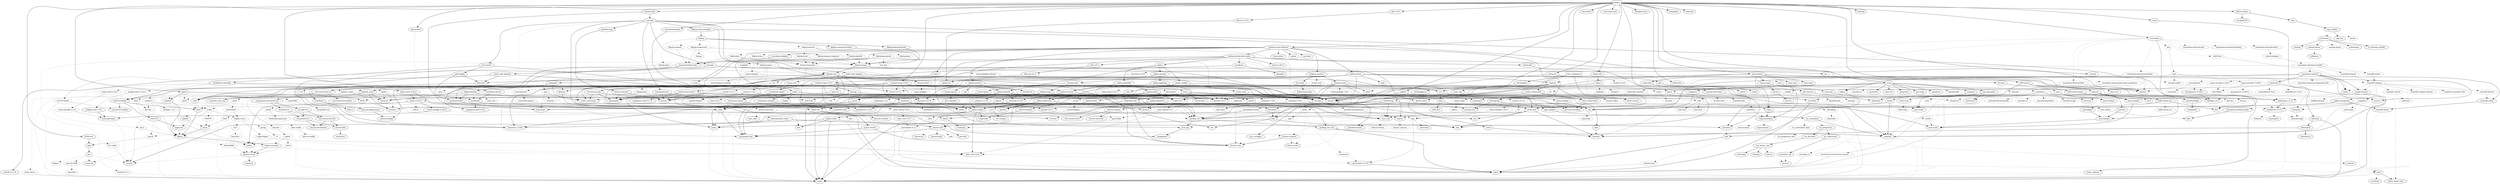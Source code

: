 digraph {
    0 [ label = "hermes" shape = box]
    1 [ label = "test_component" shape = box]
    2 [ label = "anyhow" ]
    3 [ label = "bip32" ]
    4 [ label = "bip39" ]
    5 [ label = "blake2b_simd" ]
    6 [ label = "blosc-src" ]
    7 [ label = "build-info" ]
    8 [ label = "cardano-blockchain-types" ]
    9 [ label = "cardano-chain-follower" ]
    10 [ label = "catalyst-types 0.0.6" ]
    11 [ label = "chrono" ]
    12 [ label = "chrono-tz" ]
    13 [ label = "clap" ]
    14 [ label = "console" ]
    15 [ label = "coset" ]
    16 [ label = "crossbeam-queue" ]
    17 [ label = "dashmap" ]
    18 [ label = "derive_more" ]
    19 [ label = "dirs 6.0.0" ]
    20 [ label = "ed25519-bip32" ]
    21 [ label = "ed25519-dalek" ]
    22 [ label = "hdf5-metno" ]
    23 [ label = "hermes-ipfs" ]
    24 [ label = "hex" ]
    25 [ label = "hex-literal" ]
    26 [ label = "hmac" ]
    27 [ label = "http-body-util" ]
    28 [ label = "hyper" ]
    29 [ label = "hyper-util" ]
    30 [ label = "iana-time-zone" ]
    31 [ label = "jsonschema" ]
    32 [ label = "keyed-lock" ]
    33 [ label = "libsqlite3-sys" ]
    34 [ label = "libtest-mimic" ]
    35 [ label = "num-traits" ]
    36 [ label = "num_cpus" ]
    37 [ label = "once_cell" ]
    38 [ label = "orx-concurrent-vec" ]
    39 [ label = "pbkdf2" ]
    40 [ label = "rand 0.9.2" ]
    41 [ label = "regex" ]
    42 [ label = "reqwest" ]
    43 [ label = "rustls 0.23.31" ]
    44 [ label = "rusty_ulid" ]
    45 [ label = "saffron" ]
    46 [ label = "serde" ]
    47 [ label = "serde_json" ]
    48 [ label = "sha2" ]
    49 [ label = "stringzilla" ]
    50 [ label = "temp-dir" ]
    51 [ label = "thiserror 2.0.16" ]
    52 [ label = "tokio" ]
    53 [ label = "tokio-rustls 0.26.2" ]
    54 [ label = "tracing" ]
    55 [ label = "tracing-subscriber" ]
    56 [ label = "traitreg" ]
    57 [ label = "url" ]
    58 [ label = "usvg" ]
    59 [ label = "uuid" ]
    60 [ label = "wasmtime" ]
    61 [ label = "webpki-roots 1.0.2" ]
    62 [ label = "x509-cert" ]
    63 [ label = "wit-bindgen" ]
    64 [ label = "bs58" ]
    65 [ label = "k256" style = dashed]
    66 [ label = "rand_core 0.6.4" ]
    67 [ label = "ripemd" ]
    68 [ label = "secp256k1" style = dashed]
    69 [ label = "subtle" ]
    70 [ label = "zeroize" ]
    71 [ label = "bitcoin_hashes" ]
    72 [ label = "unicode-normalization" style = dashed]
    73 [ label = "arrayref" ]
    74 [ label = "arrayvec" ]
    75 [ label = "constant_time_eq" ]
    76 [ label = "libz-sys" style = dashed]
    77 [ label = "lz4-sys" style = dashed]
    78 [ label = "zstd-sys" ]
    79 [ label = "bincode" style = dashed]
    80 [ label = "build-info-common" style = dashed]
    81 [ label = "catalyst-types 0.0.5" ]
    82 [ label = "cbork-utils" ]
    83 [ label = "dirs 5.0.1" ]
    84 [ label = "minicbor" ]
    85 [ label = "num-bigint" ]
    86 [ label = "ouroboros" ]
    87 [ label = "pallas" ]
    88 [ label = "strum 0.26.3" ]
    89 [ label = "cpu-time" ]
    90 [ label = "crossbeam-channel" ]
    91 [ label = "crossbeam-epoch" ]
    92 [ label = "crossbeam-skiplist" ]
    93 [ label = "futures" ]
    94 [ label = "hickory-resolver" ]
    95 [ label = "http" ]
    96 [ label = "humantime" ]
    97 [ label = "memx" ]
    98 [ label = "mithril-client" ]
    99 [ label = "moka" ]
    100 [ label = "pallas-crypto" ]
    101 [ label = "pallas-hardano" ]
    102 [ label = "rayon" ]
    103 [ label = "tar" ]
    104 [ label = "thiserror 1.0.69" ]
    105 [ label = "tracing-log" ]
    106 [ label = "ureq" ]
    107 [ label = "zstd" ]
    108 [ label = "base64-url" ]
    109 [ label = "fluent-uri" ]
    110 [ label = "strum 0.27.2" ]
    111 [ label = "phf" ]
    112 [ label = "clap_builder" ]
    113 [ label = "libc" ]
    114 [ label = "unicode-width" style = dashed]
    115 [ label = "ciborium" ]
    116 [ label = "ciborium-io" ]
    117 [ label = "crossbeam-utils" ]
    118 [ label = "cfg-if" ]
    119 [ label = "hashbrown 0.14.5" ]
    120 [ label = "lock_api" ]
    121 [ label = "parking_lot_core" ]
    122 [ label = "dirs-sys 0.5.0" ]
    123 [ label = "cryptoxide" ]
    124 [ label = "curve25519-dalek" ]
    125 [ label = "ed25519" ]
    126 [ label = "bitflags 2.9.3" ]
    127 [ label = "hdf5-metno-sys" ]
    128 [ label = "hdf5-metno-types" ]
    129 [ label = "lazy_static" ]
    130 [ label = "ndarray" ]
    131 [ label = "ipld-core" ]
    132 [ label = "rust-ipfs" ]
    133 [ label = "digest" ]
    134 [ label = "bytes" ]
    135 [ label = "futures-core" ]
    136 [ label = "http-body" ]
    137 [ label = "pin-project-lite" ]
    138 [ label = "atomic-waker" style = dashed]
    139 [ label = "futures-channel" ]
    140 [ label = "h2" style = dashed]
    141 [ label = "httparse" style = dashed]
    142 [ label = "httpdate" style = dashed]
    143 [ label = "itoa" ]
    144 [ label = "pin-utils" ]
    145 [ label = "smallvec" ]
    146 [ label = "want" style = dashed]
    147 [ label = "base64 0.22.1" ]
    148 [ label = "futures-util" ]
    149 [ label = "ipnet" ]
    150 [ label = "percent-encoding" ]
    151 [ label = "socket2 0.6.0" style = dashed]
    152 [ label = "tower-service" ]
    153 [ label = "ahash" ]
    154 [ label = "bytecount" ]
    155 [ label = "email_address" ]
    156 [ label = "fancy-regex" ]
    157 [ label = "fraction" ]
    158 [ label = "idna" ]
    159 [ label = "num-cmp" ]
    160 [ label = "referencing" ]
    161 [ label = "regex-syntax" ]
    162 [ label = "uuid-simd" ]
    163 [ label = "parking_lot" ]
    164 [ label = "anstream" ]
    165 [ label = "anstyle" ]
    166 [ label = "escape8259" ]
    167 [ label = "critical-section" style = dashed]
    168 [ label = "portable-atomic" ]
    169 [ label = "orx-concurrent-option" ]
    170 [ label = "orx-fixed-vec" ]
    171 [ label = "orx-pinned-concurrent-col" ]
    172 [ label = "orx-pinned-vec" ]
    173 [ label = "orx-pseudo-default" ]
    174 [ label = "orx-split-vec" ]
    175 [ label = "rand_chacha 0.9.0" style = dashed]
    176 [ label = "rand_core 0.9.3" ]
    177 [ label = "aho-corasick" style = dashed]
    178 [ label = "memchr" ]
    179 [ label = "regex-automata" ]
    180 [ label = "serde_urlencoded" ]
    181 [ label = "sync_wrapper" ]
    182 [ label = "brotli" style = dashed]
    183 [ label = "brotli-decompressor" style = dashed]
    184 [ label = "log" ]
    185 [ label = "ring" style = dashed]
    186 [ label = "rustls-pki-types" ]
    187 [ label = "rustls-webpki 0.103.4" ]
    188 [ label = "zlib-rs" style = dashed]
    189 [ label = "rand 0.8.5" ]
    190 [ label = "time" style = dashed]
    191 [ label = "nom" ]
    192 [ label = "ryu" ]
    193 [ label = "mio" style = dashed]
    194 [ label = "tracing-core" ]
    195 [ label = "matchers" style = dashed]
    196 [ label = "nu-ansi-term" style = dashed]
    197 [ label = "sharded-slab" style = dashed]
    198 [ label = "thread_local" style = dashed]
    199 [ label = "tracing-serde" style = dashed]
    200 [ label = "form_urlencoded" ]
    201 [ label = "data-url" ]
    202 [ label = "flate2" ]
    203 [ label = "fontdb" style = dashed]
    204 [ label = "imagesize" ]
    205 [ label = "kurbo" ]
    206 [ label = "pico-args" ]
    207 [ label = "roxmltree" ]
    208 [ label = "rustybuzz" style = dashed]
    209 [ label = "simplecss" ]
    210 [ label = "siphasher" ]
    211 [ label = "strict-num" ]
    212 [ label = "svgtypes" ]
    213 [ label = "tiny-skia-path" ]
    214 [ label = "unicode-bidi" style = dashed]
    215 [ label = "unicode-script" style = dashed]
    216 [ label = "unicode-vo" style = dashed]
    217 [ label = "xmlwriter" ]
    218 [ label = "addr2line" style = dashed]
    219 [ label = "bumpalo" ]
    220 [ label = "encoding_rs" style = dashed]
    221 [ label = "hashbrown 0.15.5" ]
    222 [ label = "indexmap 2.11.0" ]
    223 [ label = "object" ]
    224 [ label = "postcard" ]
    225 [ label = "pulley-interpreter" ]
    226 [ label = "semver" ]
    227 [ label = "target-lexicon" ]
    228 [ label = "wasmparser 0.236.1" ]
    229 [ label = "wasmtime-environ" ]
    230 [ label = "wasmtime-internal-asm-macros" style = dashed]
    231 [ label = "wasmtime-internal-component-util" style = dashed]
    232 [ label = "wasmtime-internal-cranelift" style = dashed]
    233 [ label = "wasmtime-internal-fiber" style = dashed]
    234 [ label = "wasmtime-internal-jit-debug" style = dashed]
    235 [ label = "wasmtime-internal-jit-icache-coherence" style = dashed]
    236 [ label = "wasmtime-internal-math" ]
    237 [ label = "wasmtime-internal-slab" style = dashed]
    238 [ label = "wasmtime-internal-unwinder" style = dashed]
    239 [ label = "wasmtime-internal-winch" style = dashed]
    240 [ label = "wat" style = dashed]
    241 [ label = "const-oid" ]
    242 [ label = "der" ]
    243 [ label = "spki" ]
    244 [ label = "tls_codec" style = dashed]
    245 [ label = "wit-bindgen-rt" ]
    246 [ label = "tinyvec" ]
    247 [ label = "ecdsa" style = dashed]
    248 [ label = "elliptic-curve" style = dashed]
    249 [ label = "signature" ]
    250 [ label = "getrandom 0.2.16" ]
    251 [ label = "secp256k1-sys" style = dashed]
    252 [ label = "bitcoin-internals" ]
    253 [ label = "hex-conservative" ]
    254 [ label = "unty" style = dashed]
    255 [ label = "fmmap" ]
    256 [ label = "dirs-sys 0.4.1" ]
    257 [ label = "half" ]
    258 [ label = "num-integer" ]
    259 [ label = "aliasable" ]
    260 [ label = "static_assertions" ]
    261 [ label = "pallas-addresses" ]
    262 [ label = "pallas-codec" ]
    263 [ label = "pallas-configs" ]
    264 [ label = "pallas-network" ]
    265 [ label = "pallas-primitives" ]
    266 [ label = "pallas-traverse" ]
    267 [ label = "pallas-txbuilder" ]
    268 [ label = "pallas-utxorpc" ]
    269 [ label = "futures-executor" style = dashed]
    270 [ label = "futures-io" ]
    271 [ label = "futures-sink" ]
    272 [ label = "futures-task" ]
    273 [ label = "hickory-proto" ]
    274 [ label = "lru-cache" ]
    275 [ label = "resolv-conf" style = dashed]
    276 [ label = "rustls 0.21.12" style = dashed]
    277 [ label = "tokio-rustls 0.24.1" style = dashed]
    278 [ label = "fnv" ]
    279 [ label = "flume" style = dashed]
    280 [ label = "slog" ]
    281 [ label = "tagptr" ]
    282 [ label = "binary-layout" ]
    283 [ label = "tap" ]
    284 [ label = "either" ]
    285 [ label = "rayon-core" ]
    286 [ label = "filetime" ]
    287 [ label = "rustls-native-certs" style = dashed]
    288 [ label = "webpki-roots 0.26.11" style = dashed]
    289 [ label = "zstd-safe" ]
    290 [ label = "borrow-or-share" ]
    291 [ label = "ref-cast" ]
    292 [ label = "phf_shared" ]
    293 [ label = "clap_lex" ]
    294 [ label = "strsim" style = dashed]
    295 [ label = "ciborium-ll" ]
    296 [ label = "scopeguard" ]
    297 [ label = "option-ext" ]
    298 [ label = "pkcs8" style = dashed]
    299 [ label = "hdf5-metno-src" style = dashed]
    300 [ label = "ascii" ]
    301 [ label = "matrixmultiply" ]
    302 [ label = "num-complex" ]
    303 [ label = "rawpointer" ]
    304 [ label = "cid" ]
    305 [ label = "serde_bytes" style = dashed]
    306 [ label = "async-rt" ]
    307 [ label = "async-stream" ]
    308 [ label = "asynchronous-codec" ]
    309 [ label = "futures-timeout" ]
    310 [ label = "hkdf" style = dashed]
    311 [ label = "ipld-dagpb" ]
    312 [ label = "libp2p-allow-block-list" ]
    313 [ label = "libp2p-connection-limits" ]
    314 [ label = "libp2p-relay-manager" ]
    315 [ label = "multibase" ]
    316 [ label = "multihash" ]
    317 [ label = "multihash-codetable" ]
    318 [ label = "multihash-derive" ]
    319 [ label = "p256" style = dashed]
    320 [ label = "pem" style = dashed]
    321 [ label = "pollable-map" ]
    322 [ label = "quick-protobuf" ]
    323 [ label = "quick-protobuf-codec" ]
    324 [ label = "rand_chacha 0.3.1" style = dashed]
    325 [ label = "rust-ipns" ]
    326 [ label = "rust-unixfs" ]
    327 [ label = "sec1" style = dashed]
    328 [ label = "serde_ipld_dagcbor" ]
    329 [ label = "serde_ipld_dagjson" ]
    330 [ label = "tracing-futures" ]
    331 [ label = "unsigned-varint 0.8.0" ]
    332 [ label = "web-time" ]
    333 [ label = "block-buffer" style = dashed]
    334 [ label = "crypto-common" ]
    335 [ label = "slab" style = dashed]
    336 [ label = "tokio-util" style = dashed]
    337 [ label = "try-lock" style = dashed]
    338 [ label = "getrandom 0.3.3" style = dashed]
    339 [ label = "zerocopy" ]
    340 [ label = "bit-set" ]
    341 [ label = "num" ]
    342 [ label = "idna_adapter" ]
    343 [ label = "utf8_iter" ]
    344 [ label = "outref" ]
    345 [ label = "vsimd" ]
    346 [ label = "anstyle-parse" ]
    347 [ label = "anstyle-query" style = dashed]
    348 [ label = "colorchoice" ]
    349 [ label = "is_terminal_polyfill" ]
    350 [ label = "utf8parse" ]
    351 [ label = "orx-concurrent-iter" ]
    352 [ label = "orx-iterable" ]
    353 [ label = "ppv-lite86" style = dashed]
    354 [ label = "alloc-no-stdlib" style = dashed]
    355 [ label = "alloc-stdlib" style = dashed]
    356 [ label = "value-bag" style = dashed]
    357 [ label = "untrusted" ]
    358 [ label = "deranged" style = dashed]
    359 [ label = "num-conv" style = dashed]
    360 [ label = "powerfmt" style = dashed]
    361 [ label = "time-core" style = dashed]
    362 [ label = "crc32fast" ]
    363 [ label = "miniz_oxide" style = dashed]
    364 [ label = "memmap2" ]
    365 [ label = "slotmap" style = dashed]
    366 [ label = "ttf-parser" style = dashed]
    367 [ label = "euclid" style = dashed]
    368 [ label = "bytemuck" ]
    369 [ label = "core_maths" style = dashed]
    370 [ label = "unicode-bidi-mirroring" style = dashed]
    371 [ label = "unicode-ccc" style = dashed]
    372 [ label = "unicode-properties" style = dashed]
    373 [ label = "float-cmp" style = dashed]
    374 [ label = "gimli" ]
    375 [ label = "allocator-api2" style = dashed]
    376 [ label = "equivalent" ]
    377 [ label = "foldhash" style = dashed]
    378 [ label = "cobs" ]
    379 [ label = "embedded-io 0.4.0" style = dashed]
    380 [ label = "embedded-io 0.6.1" style = dashed]
    381 [ label = "cranelift-bitset" ]
    382 [ label = "cranelift-entity" ]
    383 [ label = "wasm-encoder 0.236.1" style = dashed]
    384 [ label = "wasmprinter" style = dashed]
    385 [ label = "cranelift-codegen" style = dashed]
    386 [ label = "cranelift-control" style = dashed]
    387 [ label = "cranelift-frontend" style = dashed]
    388 [ label = "cranelift-native" style = dashed]
    389 [ label = "itertools 0.14.0" style = dashed]
    390 [ label = "libm" ]
    391 [ label = "winch-codegen" style = dashed]
    392 [ label = "wast" style = dashed]
    393 [ label = "flagset" style = dashed]
    394 [ label = "pem-rfc7468" style = dashed]
    395 [ label = "base64ct" style = dashed]
    396 [ label = "tinyvec_macros" style = dashed]
    397 [ label = "rfc6979" style = dashed]
    398 [ label = "base16ct" style = dashed]
    399 [ label = "crypto-bigint" style = dashed]
    400 [ label = "ff" style = dashed]
    401 [ label = "generic-array" ]
    402 [ label = "group" style = dashed]
    403 [ label = "byteorder" ]
    404 [ label = "fs4" style = dashed]
    405 [ label = "parse-display" ]
    406 [ label = "base58" ]
    407 [ label = "bech32" ]
    408 [ label = "crc" ]
    409 [ label = "num-rational" ]
    410 [ label = "serde_with" ]
    411 [ label = "itertools 0.13.0" ]
    412 [ label = "socket2 0.5.10" ]
    413 [ label = "pallas-wallet" ]
    414 [ label = "pallas-applying" ]
    415 [ label = "prost-types" ]
    416 [ label = "utxorpc-spec" ]
    417 [ label = "data-encoding" ]
    418 [ label = "rustls-pemfile 1.0.4" style = dashed]
    419 [ label = "linked-hash-map" ]
    420 [ label = "rustls-webpki 0.101.7" style = dashed]
    421 [ label = "sct" style = dashed]
    422 [ label = "nanorand" style = dashed]
    423 [ label = "spin" style = dashed]
    424 [ label = "doc-comment" ]
    425 [ label = "crossbeam-deque" ]
    426 [ label = "rustls-pemfile 2.2.0" style = dashed]
    427 [ label = "core2" ]
    428 [ label = "pin-project" ]
    429 [ label = "libp2p-core" ]
    430 [ label = "libp2p-identity" ]
    431 [ label = "libp2p-swarm" ]
    432 [ label = "libp2p" ]
    433 [ label = "base-x" ]
    434 [ label = "data-encoding-macro" ]
    435 [ label = "blake2s_simd" style = dashed]
    436 [ label = "blake3" style = dashed]
    437 [ label = "sha1" style = dashed]
    438 [ label = "sha3" style = dashed]
    439 [ label = "strobe-rs" style = dashed]
    440 [ label = "primeorder" style = dashed]
    441 [ label = "cbor4ii 0.2.14" ]
    442 [ label = "typenum" ]
    443 [ label = "bit-vec" ]
    444 [ label = "num-iter" ]
    445 [ label = "icu_normalizer" ]
    446 [ label = "icu_properties" ]
    447 [ label = "orx-self-or" ]
    448 [ label = "adler2" style = dashed]
    449 [ label = "fallible-iterator" style = dashed]
    450 [ label = "stable_deref_trait" ]
    451 [ label = "leb128fmt" style = dashed]
    452 [ label = "termcolor" style = dashed]
    453 [ label = "cranelift-assembler-x64" style = dashed]
    454 [ label = "cranelift-bforest" style = dashed]
    455 [ label = "cranelift-codegen-shared" style = dashed]
    456 [ label = "regalloc2" style = dashed]
    457 [ label = "rustc-hash" style = dashed]
    458 [ label = "arbitrary" style = dashed]
    459 [ label = "wasm-encoder 0.238.0" style = dashed]
    460 [ label = "crc-catalog" ]
    461 [ label = "indexmap 1.9.3" style = dashed]
    462 [ label = "schemars 0.9.0" style = dashed]
    463 [ label = "schemars 1.0.4" style = dashed]
    464 [ label = "prost" ]
    465 [ label = "pbjson" ]
    466 [ label = "pbjson-types" ]
    467 [ label = "tonic" ]
    468 [ label = "base64 0.21.7" ]
    469 [ label = "futures-timer" ]
    470 [ label = "multiaddr" ]
    471 [ label = "multistream-select" ]
    472 [ label = "rw-stream-sink" ]
    473 [ label = "asn1_der" style = dashed]
    474 [ label = "lru" ]
    475 [ label = "wasm-bindgen-futures" style = dashed]
    476 [ label = "libp2p-autonat" style = dashed]
    477 [ label = "libp2p-dcutr" style = dashed]
    478 [ label = "libp2p-gossipsub" style = dashed]
    479 [ label = "libp2p-identify" style = dashed]
    480 [ label = "libp2p-kad" style = dashed]
    481 [ label = "libp2p-metrics" style = dashed]
    482 [ label = "libp2p-noise" style = dashed]
    483 [ label = "libp2p-ping" style = dashed]
    484 [ label = "libp2p-pnet" style = dashed]
    485 [ label = "libp2p-relay" style = dashed]
    486 [ label = "libp2p-rendezvous" style = dashed]
    487 [ label = "libp2p-request-response" style = dashed]
    488 [ label = "libp2p-yamux" style = dashed]
    489 [ label = "keccak" style = dashed]
    490 [ label = "bitflags 1.3.2" style = dashed]
    491 [ label = "icu_collections" ]
    492 [ label = "icu_normalizer_data" style = dashed]
    493 [ label = "icu_provider" ]
    494 [ label = "zerovec" ]
    495 [ label = "icu_locale_core" ]
    496 [ label = "icu_properties_data" style = dashed]
    497 [ label = "potential_utf" ]
    498 [ label = "zerotrie" ]
    499 [ label = "wasmparser 0.238.0" style = dashed]
    500 [ label = "hashbrown 0.12.3" style = dashed]
    501 [ label = "dyn-clone" style = dashed]
    502 [ label = "tokio-stream" ]
    503 [ label = "tower-layer" ]
    504 [ label = "gloo-timers" style = dashed]
    505 [ label = "send_wrapper" style = dashed]
    506 [ label = "unsigned-varint 0.7.2" ]
    507 [ label = "js-sys" style = dashed]
    508 [ label = "wasm-bindgen" style = dashed]
    509 [ label = "futures-bounded" style = dashed]
    510 [ label = "async-channel" style = dashed]
    511 [ label = "hashlink" style = dashed]
    512 [ label = "hex_fmt" style = dashed]
    513 [ label = "uint" style = dashed]
    514 [ label = "prometheus-client" style = dashed]
    515 [ label = "x25519-dalek" style = dashed]
    516 [ label = "salsa20" style = dashed]
    517 [ label = "bimap" style = dashed]
    518 [ label = "cbor4ii 0.3.3" style = dashed]
    519 [ label = "yamux 0.12.1" style = dashed]
    520 [ label = "yamux 0.13.6" style = dashed]
    521 [ label = "yoke" ]
    522 [ label = "zerofrom" ]
    523 [ label = "tinystr" ]
    524 [ label = "writeable" ]
    525 [ label = "litemap" ]
    526 [ label = "concurrent-queue" style = dashed]
    527 [ label = "event-listener-strategy" style = dashed]
    528 [ label = "crunchy" style = dashed]
    529 [ label = "dtoa" style = dashed]
    530 [ label = "cipher" style = dashed]
    531 [ label = "nohash-hasher" style = dashed]
    532 [ label = "event-listener" style = dashed]
    533 [ label = "inout" style = dashed]
    0 -> 3 [ ]
    0 -> 7 [ ]
    0 -> 9 [ ]
    0 -> 10 [ ]
    0 -> 12 [ ]
    0 -> 14 [ ]
    0 -> 15 [ ]
    0 -> 16 [ ]
    0 -> 19 [ ]
    0 -> 22 [ ]
    0 -> 23 [ ]
    0 -> 25 [ ]
    0 -> 29 [ ]
    0 -> 30 [ ]
    0 -> 31 [ ]
    0 -> 32 [ ]
    0 -> 33 [ ]
    0 -> 34 [ ]
    0 -> 44 [ ]
    0 -> 45 [ ]
    0 -> 49 [ ]
    0 -> 50 [ ]
    0 -> 53 [ ]
    0 -> 55 [ ]
    0 -> 56 [ ]
    0 -> 58 [ ]
    0 -> 60 [ ]
    0 -> 62 [ ]
    1 -> 47 [ ]
    1 -> 57 [ ]
    1 -> 63 [ ]
    3 -> 64 [ ]
    3 -> 65 [ style = dotted]
    3 -> 39 [ style = dotted]
    3 -> 67 [ ]
    3 -> 68 [ style = dotted]
    4 -> 71 [ ]
    4 -> 66 [ style = dotted]
    4 -> 46 [ style = dotted]
    4 -> 72 [ style = dotted]
    5 -> 73 [ ]
    5 -> 74 [ ]
    5 -> 75 [ ]
    6 -> 76 [ style = dotted]
    6 -> 77 [ style = dotted]
    6 -> 78 [ style = dotted]
    7 -> 79 [ style = dotted]
    7 -> 80 [ style = dotted]
    8 -> 2 [ ]
    8 -> 81 [ ]
    8 -> 82 [ ]
    8 -> 17 [ ]
    8 -> 83 [ ]
    8 -> 86 [ ]
    8 -> 87 [ ]
    8 -> 88 [ ]
    9 -> 8 [ ]
    9 -> 89 [ ]
    9 -> 92 [ ]
    9 -> 94 [ ]
    9 -> 96 [ ]
    9 -> 97 [ ]
    9 -> 98 [ ]
    9 -> 99 [ ]
    9 -> 101 [ ]
    9 -> 102 [ ]
    9 -> 105 [ ]
    9 -> 106 [ ]
    10 -> 108 [ ]
    10 -> 11 [ ]
    10 -> 21 [ ]
    10 -> 109 [ ]
    10 -> 84 [ ]
    10 -> 38 [ ]
    10 -> 110 [ ]
    10 -> 51 [ ]
    10 -> 54 [ ]
    10 -> 59 [ ]
    11 -> 35 [ ]
    11 -> 46 [ style = dotted]
    12 -> 11 [ ]
    12 -> 111 [ ]
    13 -> 112 [ ]
    14 -> 113 [ style = dotted]
    14 -> 37 [ style = dotted]
    14 -> 114 [ style = dotted]
    15 -> 115 [ ]
    16 -> 117 [ ]
    17 -> 117 [ ]
    17 -> 119 [ ]
    17 -> 120 [ ]
    17 -> 37 [ ]
    17 -> 121 [ ]
    19 -> 122 [ ]
    20 -> 123 [ ]
    21 -> 124 [ ]
    21 -> 125 [ ]
    21 -> 48 [ ]
    22 -> 126 [ ]
    22 -> 6 [ style = dotted]
    22 -> 128 [ ]
    22 -> 129 [ ]
    22 -> 130 [ ]
    23 -> 132 [ ]
    23 -> 52 [ ]
    26 -> 133 [ ]
    27 -> 135 [ ]
    27 -> 136 [ ]
    27 -> 137 [ ]
    28 -> 140 [ style = dotted]
    28 -> 136 [ ]
    28 -> 141 [ style = dotted]
    28 -> 142 [ style = dotted]
    28 -> 146 [ style = dotted]
    29 -> 147 [ style = dotted]
    29 -> 28 [ ]
    29 -> 149 [ style = dotted]
    29 -> 113 [ style = dotted]
    29 -> 150 [ style = dotted]
    29 -> 151 [ style = dotted]
    29 -> 152 [ style = dotted]
    31 -> 154 [ ]
    31 -> 155 [ ]
    31 -> 156 [ ]
    31 -> 157 [ ]
    31 -> 159 [ ]
    31 -> 160 [ ]
    31 -> 41 [ ]
    31 -> 42 [ style = dotted]
    31 -> 162 [ ]
    32 -> 52 [ style = dotted]
    34 -> 13 [ ]
    34 -> 166 [ ]
    37 -> 167 [ style = dotted]
    37 -> 168 [ style = dotted]
    38 -> 169 [ ]
    38 -> 171 [ ]
    38 -> 46 [ style = dotted]
    39 -> 26 [ style = dotted]
    40 -> 175 [ style = dotted]
    41 -> 179 [ ]
    42 -> 147 [ ]
    42 -> 148 [ style = dotted]
    42 -> 95 [ ]
    42 -> 47 [ style = dotted]
    42 -> 180 [ ]
    42 -> 181 [ ]
    42 -> 152 [ ]
    42 -> 57 [ ]
    43 -> 182 [ style = dotted]
    43 -> 184 [ style = dotted]
    43 -> 37 [ ]
    43 -> 187 [ ]
    43 -> 69 [ ]
    43 -> 188 [ style = dotted]
    44 -> 189 [ style = dotted]
    44 -> 190 [ style = dotted]
    45 -> 11 [ ]
    45 -> 191 [ ]
    47 -> 143 [ ]
    47 -> 178 [ ]
    47 -> 192 [ ]
    47 -> 46 [ ]
    48 -> 133 [ ]
    52 -> 134 [ style = dotted]
    52 -> 193 [ style = dotted]
    52 -> 163 [ style = dotted]
    52 -> 137 [ ]
    53 -> 43 [ ]
    53 -> 52 [ ]
    54 -> 184 [ style = dotted]
    54 -> 137 [ ]
    54 -> 194 [ ]
    55 -> 195 [ style = dotted]
    55 -> 196 [ style = dotted]
    55 -> 47 [ style = dotted]
    55 -> 197 [ style = dotted]
    55 -> 145 [ style = dotted]
    55 -> 198 [ style = dotted]
    55 -> 190 [ style = dotted]
    55 -> 54 [ style = dotted]
    55 -> 105 [ style = dotted]
    55 -> 199 [ style = dotted]
    57 -> 200 [ ]
    57 -> 158 [ ]
    58 -> 147 [ ]
    58 -> 201 [ ]
    58 -> 202 [ ]
    58 -> 203 [ style = dotted]
    58 -> 204 [ ]
    58 -> 206 [ ]
    58 -> 207 [ ]
    58 -> 208 [ style = dotted]
    58 -> 209 [ ]
    58 -> 212 [ ]
    58 -> 213 [ ]
    58 -> 214 [ style = dotted]
    58 -> 216 [ style = dotted]
    58 -> 217 [ ]
    59 -> 46 [ style = dotted]
    60 -> 218 [ style = dotted]
    60 -> 220 [ style = dotted]
    60 -> 113 [ ]
    60 -> 37 [ style = dotted]
    60 -> 233 [ style = dotted]
    60 -> 234 [ style = dotted]
    60 -> 235 [ style = dotted]
    60 -> 237 [ style = dotted]
    60 -> 238 [ style = dotted]
    60 -> 239 [ style = dotted]
    60 -> 240 [ style = dotted]
    61 -> 186 [ ]
    62 -> 243 [ ]
    62 -> 244 [ style = dotted]
    63 -> 245 [ ]
    64 -> 48 [ style = dotted]
    64 -> 246 [ style = dotted]
    65 -> 247 [ style = dotted]
    65 -> 37 [ style = dotted]
    65 -> 48 [ style = dotted]
    66 -> 250 [ style = dotted]
    67 -> 133 [ ]
    68 -> 251 [ style = dashed]
    71 -> 252 [ ]
    71 -> 253 [ ]
    72 -> 246 [ style = dashed]
    76 -> 113 [ style = dotted]
    77 -> 113 [ style = dashed]
    79 -> 46 [ style = dotted]
    79 -> 254 [ style = dashed]
    80 -> 11 [ style = dashed]
    80 -> 18 [ style = dashed]
    80 -> 226 [ style = dashed]
    81 -> 108 [ ]
    81 -> 5 [ ]
    81 -> 11 [ ]
    81 -> 21 [ ]
    81 -> 109 [ ]
    81 -> 255 [ ]
    81 -> 38 [ ]
    81 -> 100 [ ]
    81 -> 110 [ ]
    81 -> 51 [ ]
    81 -> 54 [ ]
    81 -> 59 [ ]
    82 -> 84 [ ]
    83 -> 256 [ ]
    84 -> 257 [ style = dotted]
    85 -> 258 [ ]
    86 -> 259 [ ]
    86 -> 260 [ ]
    87 -> 263 [ ]
    87 -> 264 [ ]
    87 -> 267 [ ]
    87 -> 268 [ ]
    90 -> 117 [ ]
    91 -> 117 [ ]
    92 -> 91 [ ]
    93 -> 269 [ style = dotted]
    94 -> 273 [ ]
    94 -> 274 [ ]
    94 -> 275 [ style = dotted]
    95 -> 134 [ ]
    95 -> 278 [ ]
    95 -> 143 [ ]
    98 -> 2 [ ]
    98 -> 11 [ ]
    98 -> 202 [ style = dotted]
    98 -> 279 [ style = dotted]
    98 -> 93 [ ]
    98 -> 42 [ ]
    98 -> 226 [ ]
    98 -> 280 [ ]
    98 -> 110 [ ]
    98 -> 103 [ style = dotted]
    98 -> 51 [ ]
    98 -> 52 [ ]
    98 -> 59 [ ]
    98 -> 107 [ style = dotted]
    99 -> 90 [ ]
    99 -> 91 [ ]
    99 -> 163 [ ]
    99 -> 168 [ ]
    99 -> 281 [ ]
    99 -> 104 [ ]
    99 -> 59 [ ]
    100 -> 123 [ ]
    100 -> 262 [ ]
    100 -> 66 [ ]
    100 -> 70 [ ]
    101 -> 282 [ ]
    101 -> 264 [ ]
    101 -> 266 [ ]
    101 -> 283 [ ]
    102 -> 284 [ ]
    102 -> 285 [ ]
    103 -> 286 [ ]
    105 -> 184 [ ]
    105 -> 194 [ ]
    106 -> 147 [ ]
    106 -> 202 [ style = dotted]
    106 -> 43 [ style = dotted]
    106 -> 287 [ style = dotted]
    106 -> 57 [ ]
    106 -> 288 [ style = dotted]
    107 -> 289 [ ]
    108 -> 147 [ ]
    109 -> 290 [ ]
    109 -> 291 [ ]
    109 -> 46 [ style = dotted]
    111 -> 292 [ ]
    112 -> 164 [ style = dotted]
    112 -> 293 [ ]
    112 -> 294 [ style = dotted]
    115 -> 295 [ ]
    115 -> 46 [ ]
    119 -> 153 [ style = dotted]
    120 -> 296 [ ]
    121 -> 118 [ ]
    121 -> 145 [ ]
    122 -> 297 [ ]
    124 -> 133 [ style = dotted]
    125 -> 298 [ style = dotted]
    125 -> 46 [ style = dotted]
    125 -> 249 [ ]
    127 -> 299 [ style = dotted]
    127 -> 113 [ ]
    127 -> 163 [ ]
    128 -> 300 [ ]
    128 -> 127 [ ]
    130 -> 301 [ ]
    130 -> 302 [ ]
    130 -> 258 [ ]
    131 -> 304 [ ]
    132 -> 306 [ ]
    132 -> 307 [ ]
    132 -> 222 [ ]
    132 -> 314 [ ]
    132 -> 320 [ style = dotted]
    132 -> 321 [ ]
    132 -> 325 [ ]
    132 -> 326 [ ]
    132 -> 329 [ ]
    132 -> 330 [ ]
    133 -> 333 [ style = dotted]
    133 -> 241 [ style = dotted]
    133 -> 334 [ ]
    133 -> 69 [ style = dotted]
    134 -> 46 [ style = dotted]
    136 -> 95 [ ]
    139 -> 135 [ ]
    139 -> 271 [ style = dotted]
    140 -> 138 [ style = dashed]
    140 -> 95 [ style = dashed]
    140 -> 222 [ style = dashed]
    140 -> 336 [ style = dashed]
    140 -> 54 [ style = dashed]
    145 -> 46 [ style = dotted]
    146 -> 337 [ style = dashed]
    148 -> 139 [ style = dotted]
    148 -> 270 [ style = dotted]
    148 -> 272 [ ]
    148 -> 178 [ style = dotted]
    148 -> 137 [ ]
    148 -> 144 [ ]
    148 -> 335 [ style = dotted]
    153 -> 338 [ style = dotted]
    153 -> 46 [ style = dotted]
    153 -> 339 [ ]
    155 -> 46 [ style = dotted]
    156 -> 340 [ ]
    156 -> 179 [ ]
    157 -> 129 [ style = dotted]
    157 -> 341 [ ]
    158 -> 342 [ ]
    158 -> 343 [ ]
    160 -> 153 [ ]
    160 -> 109 [ ]
    160 -> 37 [ ]
    160 -> 163 [ ]
    160 -> 150 [ ]
    160 -> 47 [ ]
    162 -> 344 [ ]
    162 -> 59 [ style = dotted]
    162 -> 345 [ ]
    163 -> 120 [ ]
    163 -> 121 [ ]
    164 -> 165 [ ]
    164 -> 346 [ ]
    164 -> 347 [ style = dotted]
    164 -> 348 [ ]
    164 -> 349 [ ]
    170 -> 351 [ ]
    170 -> 172 [ ]
    171 -> 170 [ ]
    171 -> 174 [ ]
    172 -> 352 [ ]
    172 -> 173 [ ]
    174 -> 351 [ ]
    174 -> 172 [ ]
    175 -> 353 [ style = dashed]
    175 -> 176 [ style = dashed]
    176 -> 338 [ style = dotted]
    177 -> 178 [ style = dotted]
    179 -> 177 [ style = dotted]
    179 -> 161 [ style = dotted]
    180 -> 200 [ ]
    180 -> 143 [ ]
    180 -> 192 [ ]
    180 -> 46 [ ]
    181 -> 135 [ style = dotted]
    182 -> 183 [ style = dashed]
    183 -> 355 [ style = dotted]
    184 -> 356 [ style = dotted]
    185 -> 250 [ style = dashed]
    185 -> 357 [ style = dashed]
    186 -> 70 [ style = dotted]
    187 -> 185 [ style = dotted]
    187 -> 186 [ ]
    189 -> 324 [ style = dotted]
    190 -> 358 [ style = dashed]
    190 -> 359 [ style = dashed]
    190 -> 361 [ style = dashed]
    191 -> 178 [ ]
    194 -> 37 [ style = dotted]
    195 -> 179 [ style = dashed]
    197 -> 129 [ style = dashed]
    198 -> 118 [ style = dashed]
    199 -> 46 [ style = dashed]
    199 -> 194 [ style = dashed]
    200 -> 150 [ ]
    202 -> 362 [ ]
    202 -> 363 [ style = dotted]
    203 -> 184 [ style = dashed]
    203 -> 364 [ style = dotted]
    203 -> 365 [ style = dashed]
    203 -> 246 [ style = dashed]
    203 -> 366 [ style = dashed]
    205 -> 74 [ ]
    205 -> 367 [ style = dotted]
    205 -> 145 [ ]
    208 -> 126 [ style = dashed]
    208 -> 368 [ style = dashed]
    208 -> 184 [ style = dashed]
    208 -> 145 [ style = dashed]
    208 -> 366 [ style = dashed]
    208 -> 370 [ style = dashed]
    208 -> 371 [ style = dashed]
    208 -> 372 [ style = dashed]
    208 -> 215 [ style = dashed]
    209 -> 184 [ ]
    211 -> 373 [ style = dotted]
    212 -> 205 [ ]
    212 -> 210 [ ]
    213 -> 73 [ ]
    213 -> 368 [ ]
    213 -> 211 [ ]
    218 -> 374 [ style = dashed]
    219 -> 375 [ style = dotted]
    220 -> 118 [ style = dashed]
    221 -> 375 [ style = dotted]
    221 -> 376 [ style = dotted]
    221 -> 377 [ style = dotted]
    221 -> 46 [ style = dotted]
    222 -> 221 [ ]
    223 -> 362 [ style = dotted]
    223 -> 222 [ style = dotted]
    223 -> 178 [ ]
    224 -> 378 [ ]
    224 -> 379 [ style = dotted]
    224 -> 380 [ style = dotted]
    224 -> 46 [ ]
    225 -> 381 [ ]
    225 -> 184 [ ]
    225 -> 236 [ style = dotted]
    226 -> 46 [ style = dotted]
    228 -> 126 [ ]
    228 -> 222 [ style = dotted]
    228 -> 226 [ style = dotted]
    229 -> 382 [ ]
    229 -> 374 [ ]
    229 -> 184 [ ]
    229 -> 223 [ ]
    229 -> 224 [ ]
    229 -> 145 [ ]
    229 -> 227 [ ]
    229 -> 383 [ style = dotted]
    229 -> 384 [ style = dotted]
    229 -> 231 [ style = dotted]
    230 -> 118 [ style = dashed]
    232 -> 387 [ style = dashed]
    232 -> 388 [ style = dashed]
    232 -> 389 [ style = dashed]
    232 -> 229 [ style = dashed]
    233 -> 2 [ style = dashed]
    233 -> 230 [ style = dashed]
    235 -> 2 [ style = dashed]
    235 -> 118 [ style = dashed]
    236 -> 390 [ ]
    238 -> 2 [ style = dashed]
    238 -> 385 [ style = dotted]
    238 -> 223 [ style = dashed]
    239 -> 391 [ style = dashed]
    240 -> 392 [ style = dashed]
    242 -> 241 [ style = dotted]
    242 -> 393 [ style = dotted]
    242 -> 394 [ style = dotted]
    242 -> 70 [ style = dotted]
    243 -> 242 [ ]
    244 -> 70 [ style = dashed]
    245 -> 126 [ style = dotted]
    245 -> 93 [ style = dotted]
    245 -> 37 [ style = dotted]
    246 -> 396 [ style = dotted]
    247 -> 248 [ style = dashed]
    247 -> 397 [ style = dotted]
    247 -> 249 [ style = dashed]
    248 -> 399 [ style = dashed]
    248 -> 133 [ style = dotted]
    248 -> 402 [ style = dotted]
    248 -> 327 [ style = dotted]
    249 -> 133 [ style = dotted]
    250 -> 118 [ ]
    255 -> 403 [ ]
    255 -> 404 [ style = dotted]
    255 -> 364 [ ]
    255 -> 405 [ ]
    256 -> 297 [ ]
    257 -> 118 [ ]
    258 -> 35 [ ]
    261 -> 406 [ ]
    261 -> 407 [ ]
    261 -> 408 [ ]
    261 -> 100 [ ]
    262 -> 24 [ ]
    262 -> 84 [ ]
    262 -> 46 [ ]
    262 -> 104 [ ]
    263 -> 409 [ ]
    263 -> 261 [ ]
    263 -> 265 [ ]
    263 -> 410 [ ]
    264 -> 403 [ ]
    264 -> 411 [ ]
    264 -> 100 [ ]
    264 -> 189 [ ]
    264 -> 412 [ ]
    264 -> 52 [ ]
    264 -> 54 [ ]
    265 -> 406 [ ]
    265 -> 407 [ ]
    265 -> 184 [ ]
    265 -> 100 [ ]
    265 -> 47 [ style = dotted]
    266 -> 411 [ ]
    266 -> 261 [ ]
    266 -> 265 [ ]
    267 -> 266 [ ]
    267 -> 413 [ ]
    268 -> 414 [ ]
    268 -> 416 [ ]
    269 -> 148 [ style = dashed]
    269 -> 36 [ style = dotted]
    273 -> 417 [ ]
    273 -> 148 [ ]
    273 -> 149 [ ]
    273 -> 189 [ ]
    273 -> 418 [ style = dotted]
    273 -> 104 [ ]
    273 -> 246 [ ]
    273 -> 277 [ style = dotted]
    273 -> 54 [ ]
    273 -> 57 [ ]
    274 -> 419 [ ]
    276 -> 184 [ style = dotted]
    276 -> 420 [ style = dashed]
    276 -> 421 [ style = dashed]
    277 -> 276 [ style = dashed]
    277 -> 52 [ style = dashed]
    279 -> 135 [ style = dotted]
    279 -> 271 [ style = dotted]
    279 -> 422 [ style = dotted]
    279 -> 423 [ style = dashed]
    282 -> 424 [ ]
    285 -> 425 [ ]
    286 -> 118 [ ]
    287 -> 426 [ style = dashed]
    288 -> 61 [ style = dashed]
    289 -> 78 [ ]
    292 -> 210 [ ]
    295 -> 116 [ ]
    295 -> 257 [ ]
    298 -> 243 [ style = dashed]
    301 -> 303 [ ]
    302 -> 35 [ ]
    304 -> 315 [ style = dotted]
    304 -> 316 [ ]
    304 -> 305 [ style = dotted]
    305 -> 46 [ style = dashed]
    306 -> 93 [ ]
    306 -> 163 [ ]
    307 -> 135 [ ]
    307 -> 137 [ ]
    308 -> 134 [ ]
    308 -> 148 [ ]
    309 -> 93 [ ]
    309 -> 428 [ ]
    310 -> 26 [ style = dashed]
    311 -> 131 [ ]
    311 -> 322 [ ]
    311 -> 104 [ ]
    312 -> 431 [ ]
    313 -> 431 [ ]
    314 -> 2 [ ]
    314 -> 432 [ ]
    315 -> 433 [ ]
    315 -> 434 [ ]
    316 -> 427 [ ]
    316 -> 331 [ ]
    317 -> 5 [ style = dotted]
    317 -> 435 [ style = dotted]
    317 -> 436 [ style = dotted]
    317 -> 318 [ ]
    317 -> 67 [ style = dotted]
    317 -> 437 [ style = dotted]
    317 -> 48 [ style = dotted]
    317 -> 438 [ style = dotted]
    317 -> 439 [ style = dotted]
    318 -> 316 [ ]
    319 -> 247 [ style = dotted]
    319 -> 440 [ style = dotted]
    319 -> 48 [ style = dotted]
    320 -> 147 [ style = dashed]
    320 -> 46 [ style = dotted]
    321 -> 309 [ ]
    322 -> 403 [ ]
    323 -> 322 [ ]
    323 -> 104 [ ]
    323 -> 331 [ ]
    324 -> 353 [ style = dashed]
    324 -> 66 [ style = dashed]
    325 -> 11 [ ]
    325 -> 18 [ ]
    325 -> 430 [ style = dotted]
    325 -> 328 [ ]
    326 -> 284 [ ]
    326 -> 286 [ style = dotted]
    326 -> 311 [ ]
    326 -> 317 [ ]
    327 -> 398 [ style = dotted]
    327 -> 401 [ style = dotted]
    327 -> 298 [ style = dotted]
    327 -> 69 [ style = dotted]
    328 -> 441 [ ]
    328 -> 131 [ ]
    328 -> 296 [ ]
    329 -> 131 [ ]
    329 -> 47 [ ]
    330 -> 93 [ style = dotted]
    330 -> 428 [ style = dotted]
    330 -> 54 [ ]
    331 -> 308 [ style = dotted]
    333 -> 401 [ style = dashed]
    334 -> 401 [ ]
    334 -> 66 [ style = dotted]
    336 -> 148 [ style = dotted]
    336 -> 221 [ style = dotted]
    336 -> 52 [ style = dashed]
    338 -> 118 [ style = dashed]
    340 -> 443 [ ]
    341 -> 302 [ ]
    341 -> 444 [ ]
    341 -> 409 [ ]
    342 -> 445 [ ]
    346 -> 350 [ style = dotted]
    351 -> 352 [ ]
    351 -> 173 [ ]
    352 -> 447 [ ]
    353 -> 339 [ style = dashed]
    355 -> 354 [ style = dashed]
    358 -> 360 [ style = dotted]
    358 -> 46 [ style = dotted]
    362 -> 118 [ ]
    363 -> 448 [ style = dashed]
    366 -> 369 [ style = dotted]
    367 -> 35 [ style = dashed]
    369 -> 390 [ style = dashed]
    374 -> 449 [ style = dotted]
    374 -> 222 [ style = dotted]
    374 -> 450 [ style = dotted]
    378 -> 51 [ ]
    381 -> 46 [ style = dotted]
    382 -> 381 [ ]
    383 -> 451 [ style = dashed]
    383 -> 228 [ style = dotted]
    384 -> 2 [ style = dashed]
    384 -> 452 [ style = dashed]
    384 -> 228 [ style = dashed]
    385 -> 453 [ style = dashed]
    385 -> 454 [ style = dashed]
    385 -> 455 [ style = dashed]
    385 -> 386 [ style = dashed]
    385 -> 374 [ style = dotted]
    385 -> 225 [ style = dotted]
    385 -> 456 [ style = dashed]
    385 -> 227 [ style = dashed]
    386 -> 458 [ style = dotted]
    387 -> 385 [ style = dashed]
    388 -> 385 [ style = dashed]
    389 -> 284 [ style = dashed]
    391 -> 232 [ style = dashed]
    392 -> 219 [ style = dashed]
    392 -> 178 [ style = dashed]
    392 -> 114 [ style = dashed]
    392 -> 459 [ style = dashed]
    394 -> 395 [ style = dashed]
    397 -> 26 [ style = dashed]
    399 -> 401 [ style = dotted]
    399 -> 66 [ style = dotted]
    399 -> 69 [ style = dashed]
    400 -> 66 [ style = dashed]
    400 -> 69 [ style = dashed]
    401 -> 442 [ ]
    401 -> 70 [ style = dotted]
    402 -> 400 [ style = dashed]
    404 -> 52 [ style = dotted]
    405 -> 41 [ style = dotted]
    408 -> 460 [ ]
    409 -> 85 [ style = dotted]
    410 -> 147 [ style = dotted]
    410 -> 11 [ style = dotted]
    410 -> 24 [ style = dotted]
    410 -> 461 [ style = dotted]
    410 -> 222 [ style = dotted]
    410 -> 462 [ style = dotted]
    410 -> 463 [ style = dotted]
    410 -> 190 [ style = dotted]
    411 -> 284 [ ]
    413 -> 407 [ ]
    413 -> 4 [ ]
    413 -> 20 [ ]
    413 -> 100 [ ]
    413 -> 189 [ ]
    414 -> 11 [ ]
    414 -> 266 [ ]
    414 -> 189 [ ]
    415 -> 464 [ ]
    416 -> 466 [ ]
    416 -> 415 [ ]
    416 -> 467 [ ]
    418 -> 468 [ style = dashed]
    420 -> 185 [ style = dashed]
    421 -> 185 [ style = dashed]
    422 -> 250 [ style = dotted]
    423 -> 120 [ style = dotted]
    425 -> 91 [ ]
    426 -> 186 [ style = dashed]
    427 -> 178 [ ]
    429 -> 284 [ ]
    429 -> 278 [ ]
    429 -> 469 [ ]
    429 -> 470 [ ]
    429 -> 471 [ ]
    429 -> 163 [ ]
    429 -> 472 [ ]
    429 -> 332 [ ]
    430 -> 473 [ style = dotted]
    430 -> 64 [ style = dotted]
    430 -> 21 [ style = dotted]
    430 -> 310 [ style = dotted]
    430 -> 65 [ style = dotted]
    430 -> 316 [ style = dotted]
    430 -> 319 [ style = dotted]
    430 -> 322 [ ]
    430 -> 189 [ style = dotted]
    430 -> 51 [ style = dotted]
    430 -> 54 [ ]
    431 -> 429 [ ]
    431 -> 474 [ ]
    431 -> 475 [ style = dotted]
    432 -> 312 [ ]
    432 -> 476 [ style = dotted]
    432 -> 313 [ ]
    432 -> 481 [ style = dotted]
    432 -> 482 [ style = dotted]
    432 -> 484 [ style = dotted]
    432 -> 486 [ style = dotted]
    432 -> 488 [ style = dotted]
    434 -> 417 [ ]
    435 -> 73 [ style = dashed]
    435 -> 74 [ style = dashed]
    435 -> 75 [ style = dashed]
    436 -> 73 [ style = dashed]
    436 -> 74 [ style = dashed]
    436 -> 118 [ style = dashed]
    436 -> 75 [ style = dashed]
    437 -> 133 [ style = dashed]
    438 -> 133 [ style = dashed]
    438 -> 489 [ style = dashed]
    439 -> 490 [ style = dashed]
    439 -> 403 [ style = dashed]
    439 -> 489 [ style = dashed]
    439 -> 69 [ style = dashed]
    439 -> 70 [ style = dashed]
    440 -> 248 [ style = dashed]
    441 -> 46 [ style = dotted]
    444 -> 258 [ ]
    445 -> 492 [ style = dotted]
    445 -> 446 [ style = dotted]
    445 -> 145 [ ]
    446 -> 491 [ ]
    446 -> 496 [ style = dotted]
    446 -> 493 [ ]
    454 -> 382 [ style = dashed]
    456 -> 219 [ style = dashed]
    456 -> 221 [ style = dashed]
    456 -> 184 [ style = dashed]
    456 -> 457 [ style = dashed]
    456 -> 145 [ style = dashed]
    459 -> 451 [ style = dashed]
    459 -> 499 [ style = dotted]
    461 -> 500 [ style = dashed]
    461 -> 46 [ style = dotted]
    462 -> 501 [ style = dashed]
    462 -> 291 [ style = dashed]
    462 -> 47 [ style = dashed]
    463 -> 501 [ style = dashed]
    463 -> 291 [ style = dashed]
    463 -> 47 [ style = dashed]
    464 -> 134 [ ]
    465 -> 468 [ ]
    465 -> 46 [ ]
    466 -> 11 [ ]
    466 -> 465 [ ]
    466 -> 464 [ ]
    467 -> 147 [ ]
    467 -> 27 [ ]
    467 -> 150 [ ]
    467 -> 428 [ ]
    467 -> 464 [ style = dotted]
    467 -> 502 [ ]
    467 -> 503 [ ]
    467 -> 152 [ ]
    467 -> 54 [ ]
    469 -> 504 [ style = dotted]
    469 -> 505 [ style = dotted]
    470 -> 73 [ ]
    470 -> 430 [ ]
    470 -> 315 [ ]
    470 -> 260 [ ]
    470 -> 57 [ style = dotted]
    471 -> 134 [ ]
    471 -> 93 [ ]
    471 -> 184 [ ]
    471 -> 428 [ ]
    471 -> 145 [ ]
    471 -> 506 [ ]
    472 -> 93 [ ]
    472 -> 428 [ ]
    472 -> 260 [ ]
    474 -> 221 [ style = dotted]
    475 -> 507 [ style = dashed]
    476 -> 487 [ style = dotted]
    476 -> 323 [ style = dashed]
    477 -> 509 [ style = dashed]
    477 -> 431 [ style = dashed]
    477 -> 323 [ style = dashed]
    478 -> 510 [ style = dashed]
    478 -> 147 [ style = dashed]
    478 -> 511 [ style = dashed]
    478 -> 512 [ style = dashed]
    478 -> 431 [ style = dashed]
    478 -> 323 [ style = dashed]
    478 -> 41 [ style = dashed]
    479 -> 509 [ style = dashed]
    479 -> 431 [ style = dashed]
    479 -> 323 [ style = dashed]
    480 -> 509 [ style = dashed]
    480 -> 431 [ style = dashed]
    480 -> 323 [ style = dashed]
    480 -> 513 [ style = dashed]
    481 -> 477 [ style = dotted]
    481 -> 478 [ style = dotted]
    481 -> 479 [ style = dotted]
    481 -> 480 [ style = dotted]
    481 -> 483 [ style = dotted]
    481 -> 485 [ style = dotted]
    481 -> 514 [ style = dashed]
    482 -> 429 [ style = dashed]
    482 -> 515 [ style = dashed]
    483 -> 431 [ style = dashed]
    484 -> 93 [ style = dashed]
    484 -> 428 [ style = dashed]
    484 -> 189 [ style = dashed]
    484 -> 516 [ style = dashed]
    484 -> 438 [ style = dashed]
    484 -> 54 [ style = dashed]
    485 -> 509 [ style = dashed]
    485 -> 431 [ style = dashed]
    485 -> 323 [ style = dashed]
    486 -> 517 [ style = dashed]
    486 -> 487 [ style = dashed]
    486 -> 323 [ style = dashed]
    487 -> 518 [ style = dotted]
    487 -> 509 [ style = dashed]
    487 -> 431 [ style = dashed]
    487 -> 47 [ style = dotted]
    488 -> 429 [ style = dashed]
    488 -> 519 [ style = dashed]
    488 -> 520 [ style = dashed]
    491 -> 497 [ ]
    493 -> 495 [ ]
    493 -> 498 [ style = dotted]
    494 -> 521 [ style = dotted]
    495 -> 525 [ ]
    495 -> 523 [ ]
    495 -> 524 [ ]
    497 -> 494 [ style = dotted]
    498 -> 521 [ style = dotted]
    499 -> 126 [ style = dashed]
    499 -> 222 [ style = dotted]
    499 -> 226 [ style = dotted]
    502 -> 135 [ ]
    502 -> 52 [ ]
    504 -> 139 [ style = dotted]
    504 -> 507 [ style = dashed]
    507 -> 508 [ style = dashed]
    508 -> 118 [ style = dashed]
    508 -> 37 [ style = dashed]
    509 -> 469 [ style = dashed]
    509 -> 148 [ style = dashed]
    510 -> 527 [ style = dashed]
    510 -> 135 [ style = dashed]
    511 -> 119 [ style = dashed]
    513 -> 403 [ style = dashed]
    513 -> 528 [ style = dashed]
    513 -> 24 [ style = dashed]
    513 -> 260 [ style = dashed]
    514 -> 529 [ style = dashed]
    514 -> 143 [ style = dashed]
    514 -> 163 [ style = dashed]
    515 -> 124 [ style = dashed]
    515 -> 46 [ style = dotted]
    516 -> 530 [ style = dashed]
    518 -> 46 [ style = dotted]
    519 -> 93 [ style = dashed]
    519 -> 184 [ style = dashed]
    519 -> 531 [ style = dashed]
    519 -> 163 [ style = dashed]
    519 -> 428 [ style = dashed]
    519 -> 189 [ style = dashed]
    519 -> 260 [ style = dashed]
    520 -> 93 [ style = dashed]
    520 -> 184 [ style = dashed]
    520 -> 531 [ style = dashed]
    520 -> 163 [ style = dashed]
    520 -> 428 [ style = dashed]
    520 -> 40 [ style = dashed]
    520 -> 260 [ style = dashed]
    520 -> 332 [ style = dashed]
    521 -> 46 [ style = dotted]
    521 -> 450 [ ]
    521 -> 522 [ style = dotted]
    523 -> 494 [ style = dotted]
    526 -> 117 [ style = dashed]
    527 -> 532 [ style = dashed]
    530 -> 334 [ style = dashed]
    530 -> 533 [ style = dashed]
    532 -> 526 [ style = dashed]
    532 -> 137 [ style = dashed]
    533 -> 401 [ style = dashed]
}

